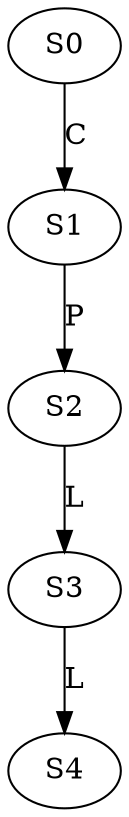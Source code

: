 strict digraph  {
	S0 -> S1 [ label = C ];
	S1 -> S2 [ label = P ];
	S2 -> S3 [ label = L ];
	S3 -> S4 [ label = L ];
}
